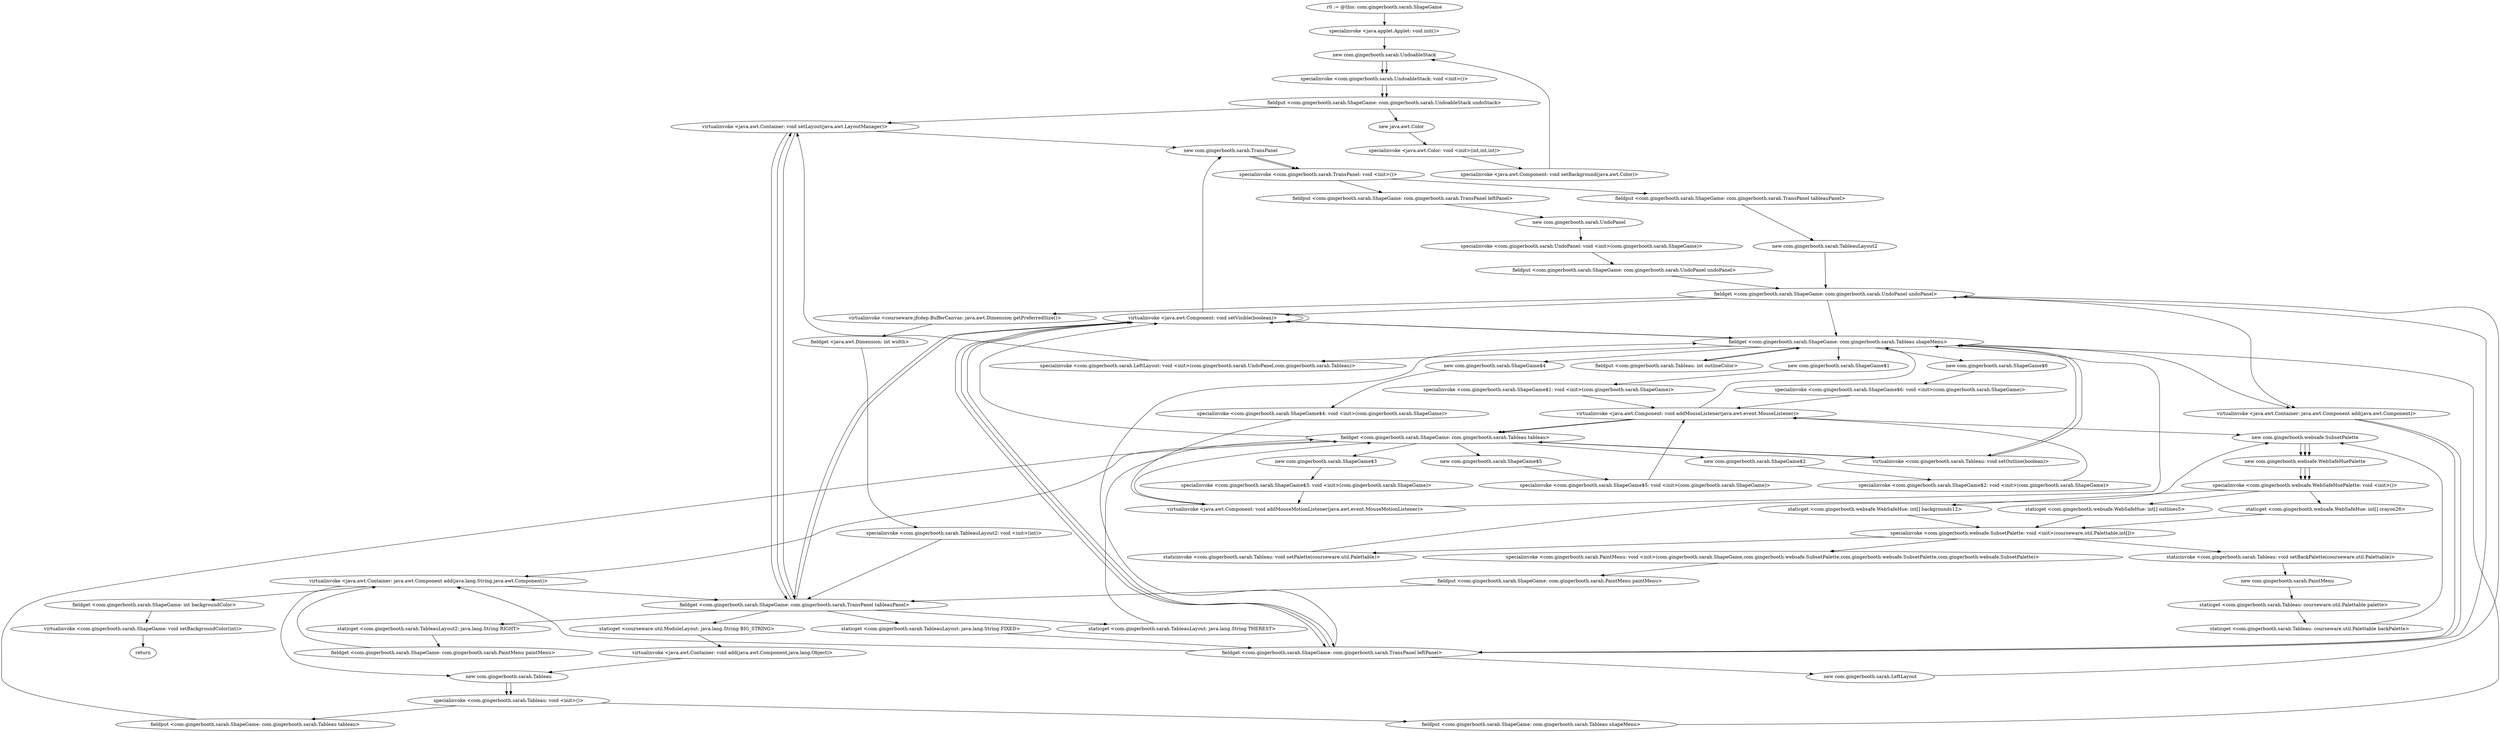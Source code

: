 digraph "" {
"r0 := @this: com.gingerbooth.sarah.ShapeGame"->"specialinvoke <java.applet.Applet: void init()>";
 "specialinvoke <java.applet.Applet: void init()>"->"new com.gingerbooth.sarah.UndoableStack";
 "new com.gingerbooth.sarah.UndoableStack"->"specialinvoke <com.gingerbooth.sarah.UndoableStack: void <init>()>";
 "specialinvoke <com.gingerbooth.sarah.UndoableStack: void <init>()>"->"fieldput <com.gingerbooth.sarah.ShapeGame: com.gingerbooth.sarah.UndoableStack undoStack>";
 "fieldput <com.gingerbooth.sarah.ShapeGame: com.gingerbooth.sarah.UndoableStack undoStack>"->"new java.awt.Color";
 "new java.awt.Color"->"specialinvoke <java.awt.Color: void <init>(int,int,int)>";
 "specialinvoke <java.awt.Color: void <init>(int,int,int)>"->"specialinvoke <java.awt.Component: void setBackground(java.awt.Color)>";
 "specialinvoke <java.awt.Component: void setBackground(java.awt.Color)>"->"new com.gingerbooth.sarah.UndoableStack";
 "new com.gingerbooth.sarah.UndoableStack"->"specialinvoke <com.gingerbooth.sarah.UndoableStack: void <init>()>";
 "specialinvoke <com.gingerbooth.sarah.UndoableStack: void <init>()>"->"fieldput <com.gingerbooth.sarah.ShapeGame: com.gingerbooth.sarah.UndoableStack undoStack>";
 "fieldput <com.gingerbooth.sarah.ShapeGame: com.gingerbooth.sarah.UndoableStack undoStack>"->"virtualinvoke <java.awt.Container: void setLayout(java.awt.LayoutManager)>";
 "virtualinvoke <java.awt.Container: void setLayout(java.awt.LayoutManager)>"->"new com.gingerbooth.sarah.TransPanel";
 "new com.gingerbooth.sarah.TransPanel"->"specialinvoke <com.gingerbooth.sarah.TransPanel: void <init>()>";
 "specialinvoke <com.gingerbooth.sarah.TransPanel: void <init>()>"->"fieldput <com.gingerbooth.sarah.ShapeGame: com.gingerbooth.sarah.TransPanel leftPanel>";
 "fieldput <com.gingerbooth.sarah.ShapeGame: com.gingerbooth.sarah.TransPanel leftPanel>"->"new com.gingerbooth.sarah.UndoPanel";
 "new com.gingerbooth.sarah.UndoPanel"->"specialinvoke <com.gingerbooth.sarah.UndoPanel: void <init>(com.gingerbooth.sarah.ShapeGame)>";
 "specialinvoke <com.gingerbooth.sarah.UndoPanel: void <init>(com.gingerbooth.sarah.ShapeGame)>"->"fieldput <com.gingerbooth.sarah.ShapeGame: com.gingerbooth.sarah.UndoPanel undoPanel>";
 "fieldput <com.gingerbooth.sarah.ShapeGame: com.gingerbooth.sarah.UndoPanel undoPanel>"->"fieldget <com.gingerbooth.sarah.ShapeGame: com.gingerbooth.sarah.UndoPanel undoPanel>";
 "fieldget <com.gingerbooth.sarah.ShapeGame: com.gingerbooth.sarah.UndoPanel undoPanel>"->"virtualinvoke <java.awt.Component: void setVisible(boolean)>";
 "virtualinvoke <java.awt.Component: void setVisible(boolean)>"->"fieldget <com.gingerbooth.sarah.ShapeGame: com.gingerbooth.sarah.TransPanel leftPanel>";
 "fieldget <com.gingerbooth.sarah.ShapeGame: com.gingerbooth.sarah.TransPanel leftPanel>"->"fieldget <com.gingerbooth.sarah.ShapeGame: com.gingerbooth.sarah.UndoPanel undoPanel>";
 "fieldget <com.gingerbooth.sarah.ShapeGame: com.gingerbooth.sarah.UndoPanel undoPanel>"->"virtualinvoke <java.awt.Container: java.awt.Component add(java.awt.Component)>";
 "virtualinvoke <java.awt.Container: java.awt.Component add(java.awt.Component)>"->"fieldget <com.gingerbooth.sarah.ShapeGame: com.gingerbooth.sarah.TransPanel leftPanel>";
 "fieldget <com.gingerbooth.sarah.ShapeGame: com.gingerbooth.sarah.TransPanel leftPanel>"->"virtualinvoke <java.awt.Component: void setVisible(boolean)>";
 "virtualinvoke <java.awt.Component: void setVisible(boolean)>"->"new com.gingerbooth.sarah.TransPanel";
 "new com.gingerbooth.sarah.TransPanel"->"specialinvoke <com.gingerbooth.sarah.TransPanel: void <init>()>";
 "specialinvoke <com.gingerbooth.sarah.TransPanel: void <init>()>"->"fieldput <com.gingerbooth.sarah.ShapeGame: com.gingerbooth.sarah.TransPanel tableauPanel>";
 "fieldput <com.gingerbooth.sarah.ShapeGame: com.gingerbooth.sarah.TransPanel tableauPanel>"->"new com.gingerbooth.sarah.TableauLayout2";
 "new com.gingerbooth.sarah.TableauLayout2"->"fieldget <com.gingerbooth.sarah.ShapeGame: com.gingerbooth.sarah.UndoPanel undoPanel>";
 "fieldget <com.gingerbooth.sarah.ShapeGame: com.gingerbooth.sarah.UndoPanel undoPanel>"->"virtualinvoke <courseware.jfcdep.BufferCanvas: java.awt.Dimension getPreferredSize()>";
 "virtualinvoke <courseware.jfcdep.BufferCanvas: java.awt.Dimension getPreferredSize()>"->"fieldget <java.awt.Dimension: int width>";
 "fieldget <java.awt.Dimension: int width>"->"specialinvoke <com.gingerbooth.sarah.TableauLayout2: void <init>(int)>";
 "specialinvoke <com.gingerbooth.sarah.TableauLayout2: void <init>(int)>"->"fieldget <com.gingerbooth.sarah.ShapeGame: com.gingerbooth.sarah.TransPanel tableauPanel>";
 "fieldget <com.gingerbooth.sarah.ShapeGame: com.gingerbooth.sarah.TransPanel tableauPanel>"->"virtualinvoke <java.awt.Container: void setLayout(java.awt.LayoutManager)>";
 "virtualinvoke <java.awt.Container: void setLayout(java.awt.LayoutManager)>"->"fieldget <com.gingerbooth.sarah.ShapeGame: com.gingerbooth.sarah.TransPanel tableauPanel>";
 "fieldget <com.gingerbooth.sarah.ShapeGame: com.gingerbooth.sarah.TransPanel tableauPanel>"->"staticget <courseware.util.ModuleLayout: java.lang.String BIG_STRING>";
 "staticget <courseware.util.ModuleLayout: java.lang.String BIG_STRING>"->"virtualinvoke <java.awt.Container: void add(java.awt.Component,java.lang.Object)>";
 "virtualinvoke <java.awt.Container: void add(java.awt.Component,java.lang.Object)>"->"new com.gingerbooth.sarah.Tableau";
 "new com.gingerbooth.sarah.Tableau"->"specialinvoke <com.gingerbooth.sarah.Tableau: void <init>()>";
 "specialinvoke <com.gingerbooth.sarah.Tableau: void <init>()>"->"fieldput <com.gingerbooth.sarah.ShapeGame: com.gingerbooth.sarah.Tableau tableau>";
 "fieldput <com.gingerbooth.sarah.ShapeGame: com.gingerbooth.sarah.Tableau tableau>"->"fieldget <com.gingerbooth.sarah.ShapeGame: com.gingerbooth.sarah.Tableau tableau>";
 "fieldget <com.gingerbooth.sarah.ShapeGame: com.gingerbooth.sarah.Tableau tableau>"->"virtualinvoke <com.gingerbooth.sarah.Tableau: void setOutline(boolean)>";
 "virtualinvoke <com.gingerbooth.sarah.Tableau: void setOutline(boolean)>"->"fieldget <com.gingerbooth.sarah.ShapeGame: com.gingerbooth.sarah.Tableau tableau>";
 "fieldget <com.gingerbooth.sarah.ShapeGame: com.gingerbooth.sarah.Tableau tableau>"->"virtualinvoke <java.awt.Component: void setVisible(boolean)>";
 "virtualinvoke <java.awt.Component: void setVisible(boolean)>"->"fieldget <com.gingerbooth.sarah.ShapeGame: com.gingerbooth.sarah.TransPanel tableauPanel>";
 "fieldget <com.gingerbooth.sarah.ShapeGame: com.gingerbooth.sarah.TransPanel tableauPanel>"->"staticget <com.gingerbooth.sarah.TableauLayout: java.lang.String THEREST>";
 "staticget <com.gingerbooth.sarah.TableauLayout: java.lang.String THEREST>"->"fieldget <com.gingerbooth.sarah.ShapeGame: com.gingerbooth.sarah.Tableau tableau>";
 "fieldget <com.gingerbooth.sarah.ShapeGame: com.gingerbooth.sarah.Tableau tableau>"->"virtualinvoke <java.awt.Container: java.awt.Component add(java.lang.String,java.awt.Component)>";
 "virtualinvoke <java.awt.Container: java.awt.Component add(java.lang.String,java.awt.Component)>"->"new com.gingerbooth.sarah.Tableau";
 "new com.gingerbooth.sarah.Tableau"->"specialinvoke <com.gingerbooth.sarah.Tableau: void <init>()>";
 "specialinvoke <com.gingerbooth.sarah.Tableau: void <init>()>"->"fieldput <com.gingerbooth.sarah.ShapeGame: com.gingerbooth.sarah.Tableau shapeMenu>";
 "fieldput <com.gingerbooth.sarah.ShapeGame: com.gingerbooth.sarah.Tableau shapeMenu>"->"fieldget <com.gingerbooth.sarah.ShapeGame: com.gingerbooth.sarah.Tableau shapeMenu>";
 "fieldget <com.gingerbooth.sarah.ShapeGame: com.gingerbooth.sarah.Tableau shapeMenu>"->"virtualinvoke <com.gingerbooth.sarah.Tableau: void setOutline(boolean)>";
 "virtualinvoke <com.gingerbooth.sarah.Tableau: void setOutline(boolean)>"->"fieldget <com.gingerbooth.sarah.ShapeGame: com.gingerbooth.sarah.Tableau shapeMenu>";
 "fieldget <com.gingerbooth.sarah.ShapeGame: com.gingerbooth.sarah.Tableau shapeMenu>"->"fieldput <com.gingerbooth.sarah.Tableau: int outlineColor>";
 "fieldput <com.gingerbooth.sarah.Tableau: int outlineColor>"->"fieldget <com.gingerbooth.sarah.ShapeGame: com.gingerbooth.sarah.Tableau shapeMenu>";
 "fieldget <com.gingerbooth.sarah.ShapeGame: com.gingerbooth.sarah.Tableau shapeMenu>"->"virtualinvoke <java.awt.Component: void setVisible(boolean)>";
 "virtualinvoke <java.awt.Component: void setVisible(boolean)>"->"fieldget <com.gingerbooth.sarah.ShapeGame: com.gingerbooth.sarah.TransPanel leftPanel>";
 "fieldget <com.gingerbooth.sarah.ShapeGame: com.gingerbooth.sarah.TransPanel leftPanel>"->"fieldget <com.gingerbooth.sarah.ShapeGame: com.gingerbooth.sarah.Tableau shapeMenu>";
 "fieldget <com.gingerbooth.sarah.ShapeGame: com.gingerbooth.sarah.Tableau shapeMenu>"->"virtualinvoke <java.awt.Container: java.awt.Component add(java.awt.Component)>";
 "virtualinvoke <java.awt.Container: java.awt.Component add(java.awt.Component)>"->"fieldget <com.gingerbooth.sarah.ShapeGame: com.gingerbooth.sarah.TransPanel leftPanel>";
 "fieldget <com.gingerbooth.sarah.ShapeGame: com.gingerbooth.sarah.TransPanel leftPanel>"->"new com.gingerbooth.sarah.LeftLayout";
 "new com.gingerbooth.sarah.LeftLayout"->"fieldget <com.gingerbooth.sarah.ShapeGame: com.gingerbooth.sarah.UndoPanel undoPanel>";
 "fieldget <com.gingerbooth.sarah.ShapeGame: com.gingerbooth.sarah.UndoPanel undoPanel>"->"fieldget <com.gingerbooth.sarah.ShapeGame: com.gingerbooth.sarah.Tableau shapeMenu>";
 "fieldget <com.gingerbooth.sarah.ShapeGame: com.gingerbooth.sarah.Tableau shapeMenu>"->"specialinvoke <com.gingerbooth.sarah.LeftLayout: void <init>(com.gingerbooth.sarah.UndoPanel,com.gingerbooth.sarah.Tableau)>";
 "specialinvoke <com.gingerbooth.sarah.LeftLayout: void <init>(com.gingerbooth.sarah.UndoPanel,com.gingerbooth.sarah.Tableau)>"->"virtualinvoke <java.awt.Container: void setLayout(java.awt.LayoutManager)>";
 "virtualinvoke <java.awt.Container: void setLayout(java.awt.LayoutManager)>"->"fieldget <com.gingerbooth.sarah.ShapeGame: com.gingerbooth.sarah.TransPanel tableauPanel>";
 "fieldget <com.gingerbooth.sarah.ShapeGame: com.gingerbooth.sarah.TransPanel tableauPanel>"->"staticget <com.gingerbooth.sarah.TableauLayout: java.lang.String FIXED>";
 "staticget <com.gingerbooth.sarah.TableauLayout: java.lang.String FIXED>"->"fieldget <com.gingerbooth.sarah.ShapeGame: com.gingerbooth.sarah.TransPanel leftPanel>";
 "fieldget <com.gingerbooth.sarah.ShapeGame: com.gingerbooth.sarah.TransPanel leftPanel>"->"virtualinvoke <java.awt.Container: java.awt.Component add(java.lang.String,java.awt.Component)>";
 "virtualinvoke <java.awt.Container: java.awt.Component add(java.lang.String,java.awt.Component)>"->"fieldget <com.gingerbooth.sarah.ShapeGame: com.gingerbooth.sarah.TransPanel tableauPanel>";
 "fieldget <com.gingerbooth.sarah.ShapeGame: com.gingerbooth.sarah.TransPanel tableauPanel>"->"virtualinvoke <java.awt.Component: void setVisible(boolean)>";
 "virtualinvoke <java.awt.Component: void setVisible(boolean)>"->"virtualinvoke <java.awt.Component: void setVisible(boolean)>";
 "virtualinvoke <java.awt.Component: void setVisible(boolean)>"->"fieldget <com.gingerbooth.sarah.ShapeGame: com.gingerbooth.sarah.Tableau shapeMenu>";
 "fieldget <com.gingerbooth.sarah.ShapeGame: com.gingerbooth.sarah.Tableau shapeMenu>"->"new com.gingerbooth.sarah.ShapeGame$1";
 "new com.gingerbooth.sarah.ShapeGame$1"->"specialinvoke <com.gingerbooth.sarah.ShapeGame$1: void <init>(com.gingerbooth.sarah.ShapeGame)>";
 "specialinvoke <com.gingerbooth.sarah.ShapeGame$1: void <init>(com.gingerbooth.sarah.ShapeGame)>"->"virtualinvoke <java.awt.Component: void addMouseListener(java.awt.event.MouseListener)>";
 "virtualinvoke <java.awt.Component: void addMouseListener(java.awt.event.MouseListener)>"->"fieldget <com.gingerbooth.sarah.ShapeGame: com.gingerbooth.sarah.Tableau tableau>";
 "fieldget <com.gingerbooth.sarah.ShapeGame: com.gingerbooth.sarah.Tableau tableau>"->"new com.gingerbooth.sarah.ShapeGame$2";
 "new com.gingerbooth.sarah.ShapeGame$2"->"specialinvoke <com.gingerbooth.sarah.ShapeGame$2: void <init>(com.gingerbooth.sarah.ShapeGame)>";
 "specialinvoke <com.gingerbooth.sarah.ShapeGame$2: void <init>(com.gingerbooth.sarah.ShapeGame)>"->"virtualinvoke <java.awt.Component: void addMouseListener(java.awt.event.MouseListener)>";
 "virtualinvoke <java.awt.Component: void addMouseListener(java.awt.event.MouseListener)>"->"fieldget <com.gingerbooth.sarah.ShapeGame: com.gingerbooth.sarah.Tableau tableau>";
 "fieldget <com.gingerbooth.sarah.ShapeGame: com.gingerbooth.sarah.Tableau tableau>"->"new com.gingerbooth.sarah.ShapeGame$3";
 "new com.gingerbooth.sarah.ShapeGame$3"->"specialinvoke <com.gingerbooth.sarah.ShapeGame$3: void <init>(com.gingerbooth.sarah.ShapeGame)>";
 "specialinvoke <com.gingerbooth.sarah.ShapeGame$3: void <init>(com.gingerbooth.sarah.ShapeGame)>"->"virtualinvoke <java.awt.Component: void addMouseMotionListener(java.awt.event.MouseMotionListener)>";
 "virtualinvoke <java.awt.Component: void addMouseMotionListener(java.awt.event.MouseMotionListener)>"->"fieldget <com.gingerbooth.sarah.ShapeGame: com.gingerbooth.sarah.Tableau shapeMenu>";
 "fieldget <com.gingerbooth.sarah.ShapeGame: com.gingerbooth.sarah.Tableau shapeMenu>"->"new com.gingerbooth.sarah.ShapeGame$4";
 "new com.gingerbooth.sarah.ShapeGame$4"->"specialinvoke <com.gingerbooth.sarah.ShapeGame$4: void <init>(com.gingerbooth.sarah.ShapeGame)>";
 "specialinvoke <com.gingerbooth.sarah.ShapeGame$4: void <init>(com.gingerbooth.sarah.ShapeGame)>"->"virtualinvoke <java.awt.Component: void addMouseMotionListener(java.awt.event.MouseMotionListener)>";
 "virtualinvoke <java.awt.Component: void addMouseMotionListener(java.awt.event.MouseMotionListener)>"->"fieldget <com.gingerbooth.sarah.ShapeGame: com.gingerbooth.sarah.Tableau tableau>";
 "fieldget <com.gingerbooth.sarah.ShapeGame: com.gingerbooth.sarah.Tableau tableau>"->"new com.gingerbooth.sarah.ShapeGame$5";
 "new com.gingerbooth.sarah.ShapeGame$5"->"specialinvoke <com.gingerbooth.sarah.ShapeGame$5: void <init>(com.gingerbooth.sarah.ShapeGame)>";
 "specialinvoke <com.gingerbooth.sarah.ShapeGame$5: void <init>(com.gingerbooth.sarah.ShapeGame)>"->"virtualinvoke <java.awt.Component: void addMouseListener(java.awt.event.MouseListener)>";
 "virtualinvoke <java.awt.Component: void addMouseListener(java.awt.event.MouseListener)>"->"fieldget <com.gingerbooth.sarah.ShapeGame: com.gingerbooth.sarah.Tableau shapeMenu>";
 "fieldget <com.gingerbooth.sarah.ShapeGame: com.gingerbooth.sarah.Tableau shapeMenu>"->"new com.gingerbooth.sarah.ShapeGame$6";
 "new com.gingerbooth.sarah.ShapeGame$6"->"specialinvoke <com.gingerbooth.sarah.ShapeGame$6: void <init>(com.gingerbooth.sarah.ShapeGame)>";
 "specialinvoke <com.gingerbooth.sarah.ShapeGame$6: void <init>(com.gingerbooth.sarah.ShapeGame)>"->"virtualinvoke <java.awt.Component: void addMouseListener(java.awt.event.MouseListener)>";
 "virtualinvoke <java.awt.Component: void addMouseListener(java.awt.event.MouseListener)>"->"new com.gingerbooth.websafe.SubsetPalette";
 "new com.gingerbooth.websafe.SubsetPalette"->"new com.gingerbooth.websafe.WebSafeHuePalette";
 "new com.gingerbooth.websafe.WebSafeHuePalette"->"specialinvoke <com.gingerbooth.websafe.WebSafeHuePalette: void <init>()>";
 "specialinvoke <com.gingerbooth.websafe.WebSafeHuePalette: void <init>()>"->"staticget <com.gingerbooth.websafe.WebSafeHue: int[] crayon26>";
 "staticget <com.gingerbooth.websafe.WebSafeHue: int[] crayon26>"->"specialinvoke <com.gingerbooth.websafe.SubsetPalette: void <init>(courseware.util.Palettable,int[])>";
 "specialinvoke <com.gingerbooth.websafe.SubsetPalette: void <init>(courseware.util.Palettable,int[])>"->"staticinvoke <com.gingerbooth.sarah.Tableau: void setPalette(courseware.util.Palettable)>";
 "staticinvoke <com.gingerbooth.sarah.Tableau: void setPalette(courseware.util.Palettable)>"->"new com.gingerbooth.websafe.SubsetPalette";
 "new com.gingerbooth.websafe.SubsetPalette"->"new com.gingerbooth.websafe.WebSafeHuePalette";
 "new com.gingerbooth.websafe.WebSafeHuePalette"->"specialinvoke <com.gingerbooth.websafe.WebSafeHuePalette: void <init>()>";
 "specialinvoke <com.gingerbooth.websafe.WebSafeHuePalette: void <init>()>"->"staticget <com.gingerbooth.websafe.WebSafeHue: int[] backgrounds12>";
 "staticget <com.gingerbooth.websafe.WebSafeHue: int[] backgrounds12>"->"specialinvoke <com.gingerbooth.websafe.SubsetPalette: void <init>(courseware.util.Palettable,int[])>";
 "specialinvoke <com.gingerbooth.websafe.SubsetPalette: void <init>(courseware.util.Palettable,int[])>"->"staticinvoke <com.gingerbooth.sarah.Tableau: void setBackPalette(courseware.util.Palettable)>";
 "staticinvoke <com.gingerbooth.sarah.Tableau: void setBackPalette(courseware.util.Palettable)>"->"new com.gingerbooth.sarah.PaintMenu";
 "new com.gingerbooth.sarah.PaintMenu"->"staticget <com.gingerbooth.sarah.Tableau: courseware.util.Palettable palette>";
 "staticget <com.gingerbooth.sarah.Tableau: courseware.util.Palettable palette>"->"staticget <com.gingerbooth.sarah.Tableau: courseware.util.Palettable backPalette>";
 "staticget <com.gingerbooth.sarah.Tableau: courseware.util.Palettable backPalette>"->"new com.gingerbooth.websafe.SubsetPalette";
 "new com.gingerbooth.websafe.SubsetPalette"->"new com.gingerbooth.websafe.WebSafeHuePalette";
 "new com.gingerbooth.websafe.WebSafeHuePalette"->"specialinvoke <com.gingerbooth.websafe.WebSafeHuePalette: void <init>()>";
 "specialinvoke <com.gingerbooth.websafe.WebSafeHuePalette: void <init>()>"->"staticget <com.gingerbooth.websafe.WebSafeHue: int[] outlines5>";
 "staticget <com.gingerbooth.websafe.WebSafeHue: int[] outlines5>"->"specialinvoke <com.gingerbooth.websafe.SubsetPalette: void <init>(courseware.util.Palettable,int[])>";
 "specialinvoke <com.gingerbooth.websafe.SubsetPalette: void <init>(courseware.util.Palettable,int[])>"->"specialinvoke <com.gingerbooth.sarah.PaintMenu: void <init>(com.gingerbooth.sarah.ShapeGame,com.gingerbooth.websafe.SubsetPalette,com.gingerbooth.websafe.SubsetPalette,com.gingerbooth.websafe.SubsetPalette)>";
 "specialinvoke <com.gingerbooth.sarah.PaintMenu: void <init>(com.gingerbooth.sarah.ShapeGame,com.gingerbooth.websafe.SubsetPalette,com.gingerbooth.websafe.SubsetPalette,com.gingerbooth.websafe.SubsetPalette)>"->"fieldput <com.gingerbooth.sarah.ShapeGame: com.gingerbooth.sarah.PaintMenu paintMenu>";
 "fieldput <com.gingerbooth.sarah.ShapeGame: com.gingerbooth.sarah.PaintMenu paintMenu>"->"fieldget <com.gingerbooth.sarah.ShapeGame: com.gingerbooth.sarah.TransPanel tableauPanel>";
 "fieldget <com.gingerbooth.sarah.ShapeGame: com.gingerbooth.sarah.TransPanel tableauPanel>"->"staticget <com.gingerbooth.sarah.TableauLayout2: java.lang.String RIGHT>";
 "staticget <com.gingerbooth.sarah.TableauLayout2: java.lang.String RIGHT>"->"fieldget <com.gingerbooth.sarah.ShapeGame: com.gingerbooth.sarah.PaintMenu paintMenu>";
 "fieldget <com.gingerbooth.sarah.ShapeGame: com.gingerbooth.sarah.PaintMenu paintMenu>"->"virtualinvoke <java.awt.Container: java.awt.Component add(java.lang.String,java.awt.Component)>";
 "virtualinvoke <java.awt.Container: java.awt.Component add(java.lang.String,java.awt.Component)>"->"fieldget <com.gingerbooth.sarah.ShapeGame: int backgroundColor>";
 "fieldget <com.gingerbooth.sarah.ShapeGame: int backgroundColor>"->"virtualinvoke <com.gingerbooth.sarah.ShapeGame: void setBackgroundColor(int)>";
 "virtualinvoke <com.gingerbooth.sarah.ShapeGame: void setBackgroundColor(int)>"->"return";
}
